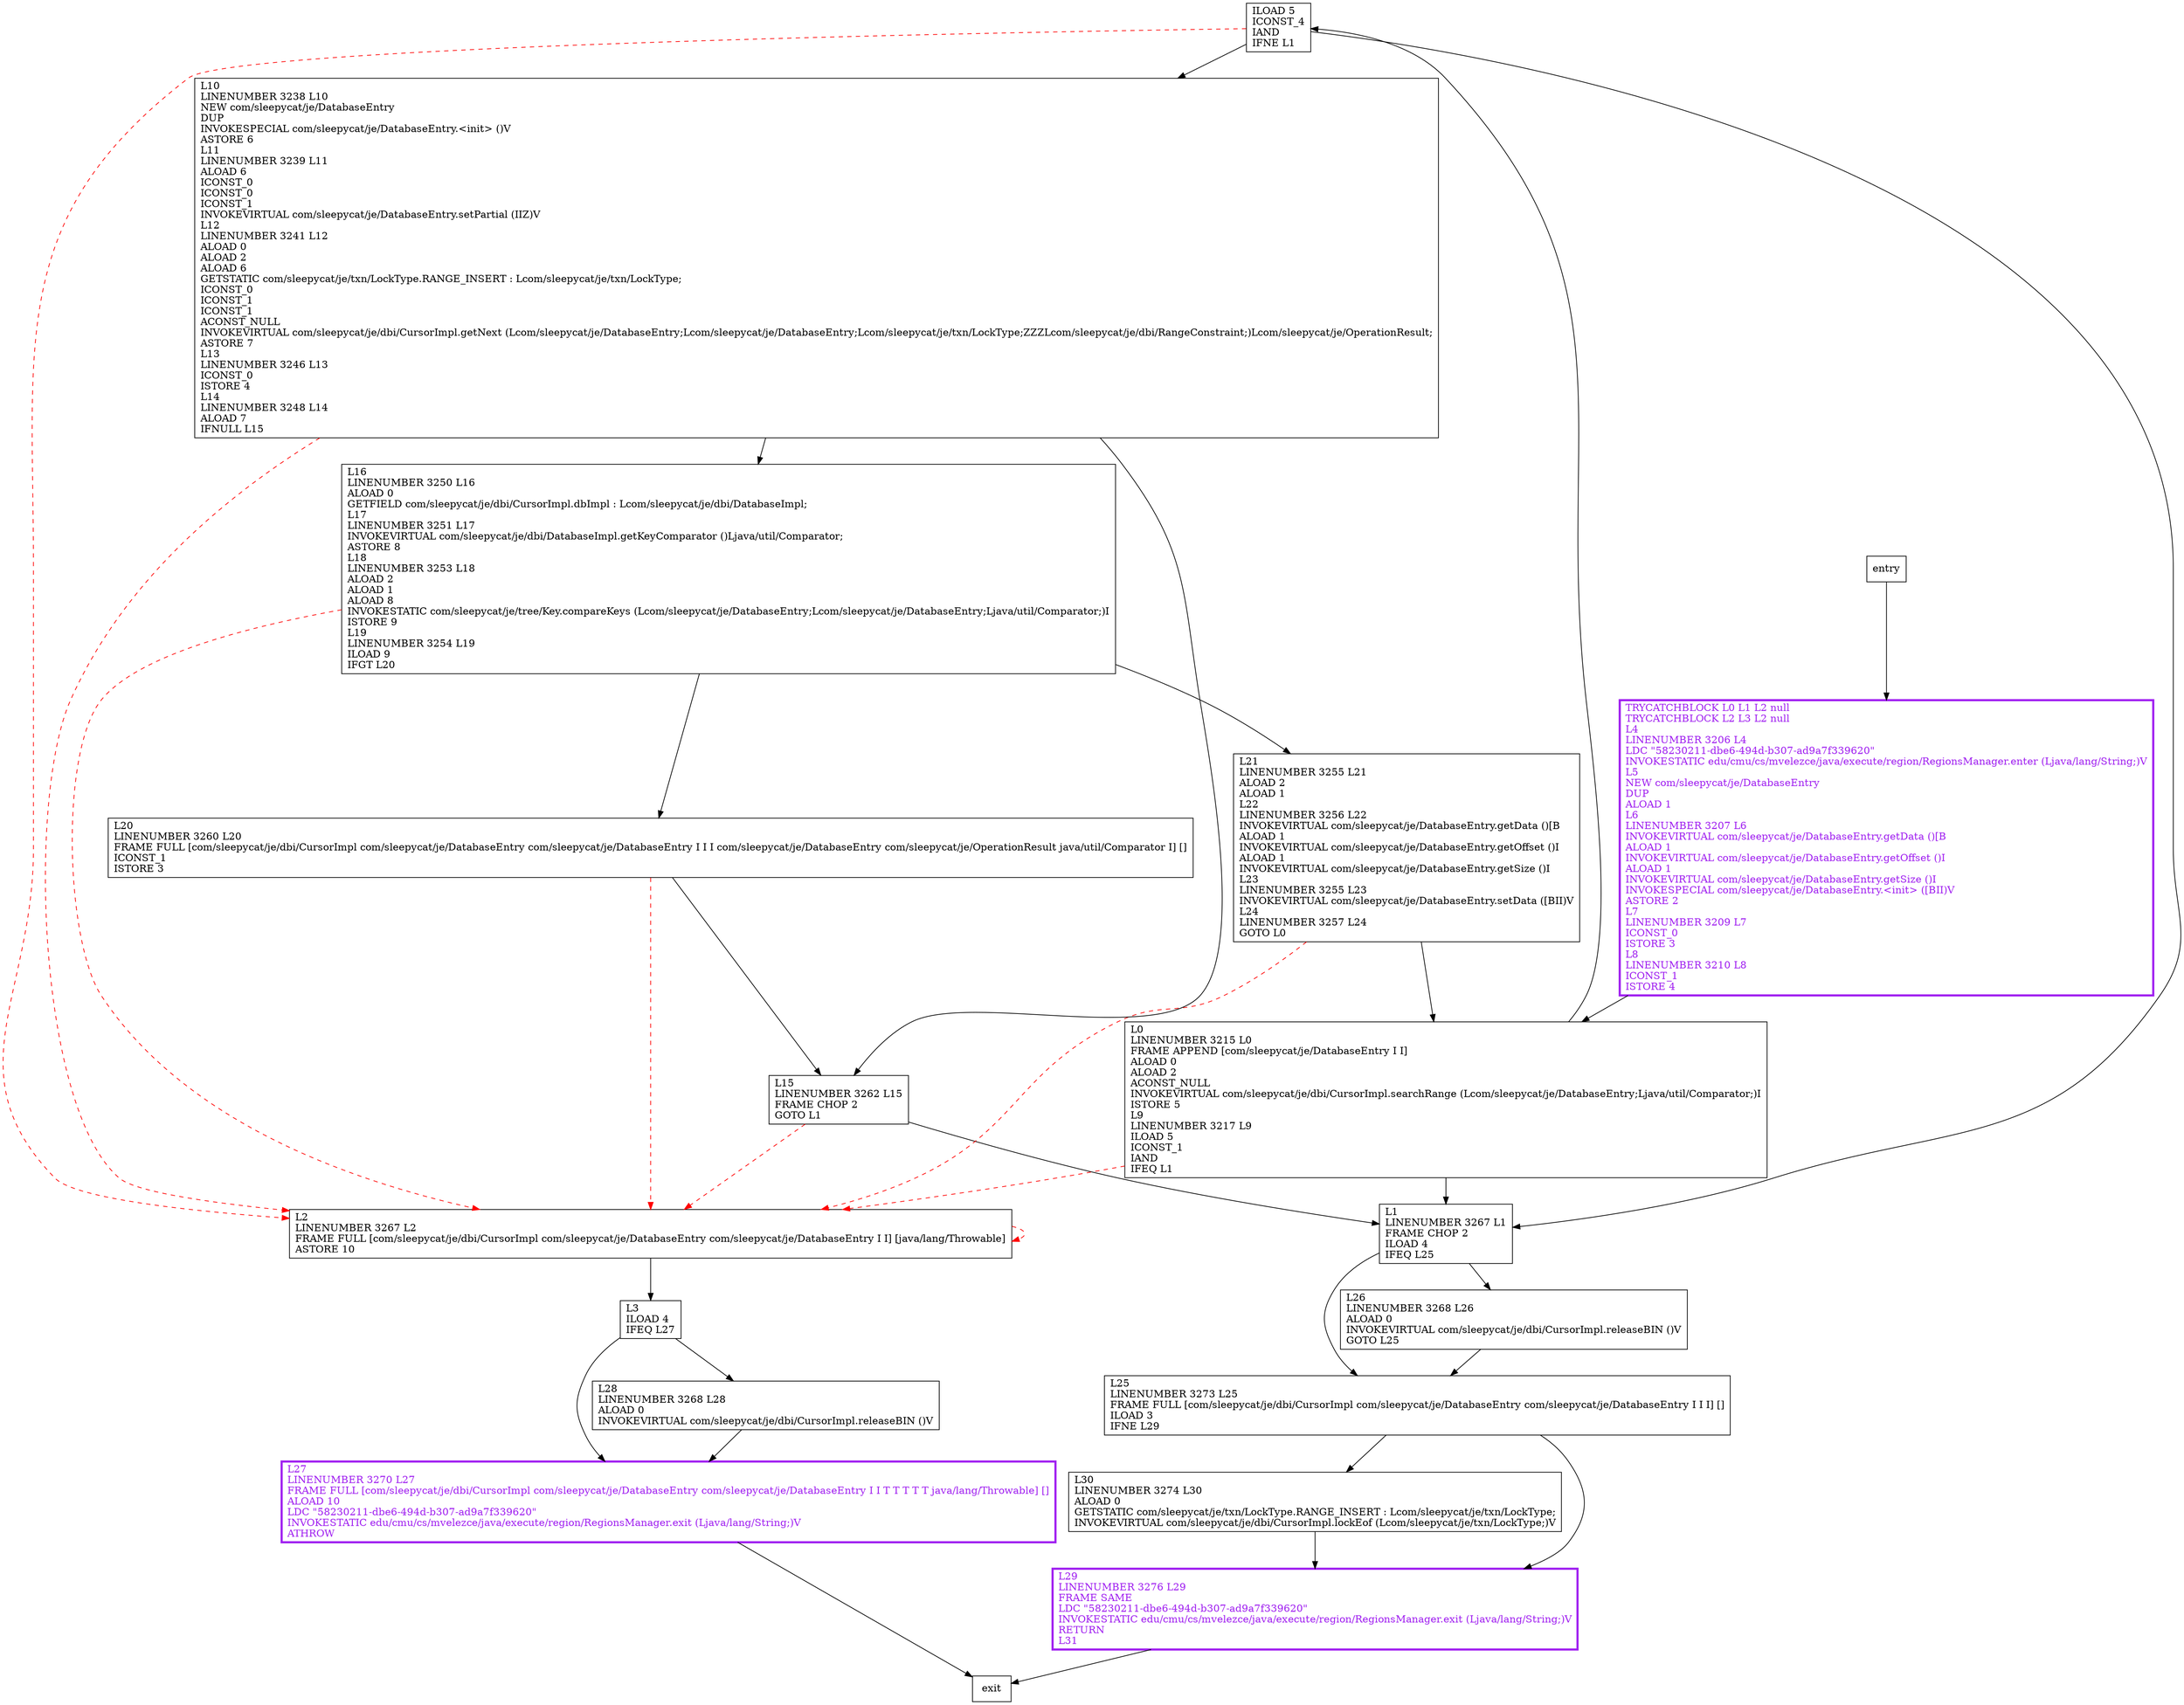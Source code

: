 digraph lockNextKeyForInsert {
node [shape=record];
642802298 [label="L15\lLINENUMBER 3262 L15\lFRAME CHOP 2\lGOTO L1\l"];
370040172 [label="L16\lLINENUMBER 3250 L16\lALOAD 0\lGETFIELD com/sleepycat/je/dbi/CursorImpl.dbImpl : Lcom/sleepycat/je/dbi/DatabaseImpl;\lL17\lLINENUMBER 3251 L17\lINVOKEVIRTUAL com/sleepycat/je/dbi/DatabaseImpl.getKeyComparator ()Ljava/util/Comparator;\lASTORE 8\lL18\lLINENUMBER 3253 L18\lALOAD 2\lALOAD 1\lALOAD 8\lINVOKESTATIC com/sleepycat/je/tree/Key.compareKeys (Lcom/sleepycat/je/DatabaseEntry;Lcom/sleepycat/je/DatabaseEntry;Ljava/util/Comparator;)I\lISTORE 9\lL19\lLINENUMBER 3254 L19\lILOAD 9\lIFGT L20\l"];
651507533 [label="L21\lLINENUMBER 3255 L21\lALOAD 2\lALOAD 1\lL22\lLINENUMBER 3256 L22\lINVOKEVIRTUAL com/sleepycat/je/DatabaseEntry.getData ()[B\lALOAD 1\lINVOKEVIRTUAL com/sleepycat/je/DatabaseEntry.getOffset ()I\lALOAD 1\lINVOKEVIRTUAL com/sleepycat/je/DatabaseEntry.getSize ()I\lL23\lLINENUMBER 3255 L23\lINVOKEVIRTUAL com/sleepycat/je/DatabaseEntry.setData ([BII)V\lL24\lLINENUMBER 3257 L24\lGOTO L0\l"];
1786818256 [label="TRYCATCHBLOCK L0 L1 L2 null\lTRYCATCHBLOCK L2 L3 L2 null\lL4\lLINENUMBER 3206 L4\lLDC \"58230211-dbe6-494d-b307-ad9a7f339620\"\lINVOKESTATIC edu/cmu/cs/mvelezce/java/execute/region/RegionsManager.enter (Ljava/lang/String;)V\lL5\lNEW com/sleepycat/je/DatabaseEntry\lDUP\lALOAD 1\lL6\lLINENUMBER 3207 L6\lINVOKEVIRTUAL com/sleepycat/je/DatabaseEntry.getData ()[B\lALOAD 1\lINVOKEVIRTUAL com/sleepycat/je/DatabaseEntry.getOffset ()I\lALOAD 1\lINVOKEVIRTUAL com/sleepycat/je/DatabaseEntry.getSize ()I\lINVOKESPECIAL com/sleepycat/je/DatabaseEntry.\<init\> ([BII)V\lASTORE 2\lL7\lLINENUMBER 3209 L7\lICONST_0\lISTORE 3\lL8\lLINENUMBER 3210 L8\lICONST_1\lISTORE 4\l"];
1260080132 [label="L2\lLINENUMBER 3267 L2\lFRAME FULL [com/sleepycat/je/dbi/CursorImpl com/sleepycat/je/DatabaseEntry com/sleepycat/je/DatabaseEntry I I] [java/lang/Throwable]\lASTORE 10\l"];
211013872 [label="L28\lLINENUMBER 3268 L28\lALOAD 0\lINVOKEVIRTUAL com/sleepycat/je/dbi/CursorImpl.releaseBIN ()V\l"];
604147097 [label="L3\lILOAD 4\lIFEQ L27\l"];
46152585 [label="L29\lLINENUMBER 3276 L29\lFRAME SAME\lLDC \"58230211-dbe6-494d-b307-ad9a7f339620\"\lINVOKESTATIC edu/cmu/cs/mvelezce/java/execute/region/RegionsManager.exit (Ljava/lang/String;)V\lRETURN\lL31\l"];
514576320 [label="L30\lLINENUMBER 3274 L30\lALOAD 0\lGETSTATIC com/sleepycat/je/txn/LockType.RANGE_INSERT : Lcom/sleepycat/je/txn/LockType;\lINVOKEVIRTUAL com/sleepycat/je/dbi/CursorImpl.lockEof (Lcom/sleepycat/je/txn/LockType;)V\l"];
819391331 [label="L1\lLINENUMBER 3267 L1\lFRAME CHOP 2\lILOAD 4\lIFEQ L25\l"];
1117048233 [label="L20\lLINENUMBER 3260 L20\lFRAME FULL [com/sleepycat/je/dbi/CursorImpl com/sleepycat/je/DatabaseEntry com/sleepycat/je/DatabaseEntry I I I com/sleepycat/je/DatabaseEntry com/sleepycat/je/OperationResult java/util/Comparator I] []\lICONST_1\lISTORE 3\l"];
926573557 [label="L10\lLINENUMBER 3238 L10\lNEW com/sleepycat/je/DatabaseEntry\lDUP\lINVOKESPECIAL com/sleepycat/je/DatabaseEntry.\<init\> ()V\lASTORE 6\lL11\lLINENUMBER 3239 L11\lALOAD 6\lICONST_0\lICONST_0\lICONST_1\lINVOKEVIRTUAL com/sleepycat/je/DatabaseEntry.setPartial (IIZ)V\lL12\lLINENUMBER 3241 L12\lALOAD 0\lALOAD 2\lALOAD 6\lGETSTATIC com/sleepycat/je/txn/LockType.RANGE_INSERT : Lcom/sleepycat/je/txn/LockType;\lICONST_0\lICONST_1\lICONST_1\lACONST_NULL\lINVOKEVIRTUAL com/sleepycat/je/dbi/CursorImpl.getNext (Lcom/sleepycat/je/DatabaseEntry;Lcom/sleepycat/je/DatabaseEntry;Lcom/sleepycat/je/txn/LockType;ZZZLcom/sleepycat/je/dbi/RangeConstraint;)Lcom/sleepycat/je/OperationResult;\lASTORE 7\lL13\lLINENUMBER 3246 L13\lICONST_0\lISTORE 4\lL14\lLINENUMBER 3248 L14\lALOAD 7\lIFNULL L15\l"];
1745792334 [label="L27\lLINENUMBER 3270 L27\lFRAME FULL [com/sleepycat/je/dbi/CursorImpl com/sleepycat/je/DatabaseEntry com/sleepycat/je/DatabaseEntry I I T T T T T java/lang/Throwable] []\lALOAD 10\lLDC \"58230211-dbe6-494d-b307-ad9a7f339620\"\lINVOKESTATIC edu/cmu/cs/mvelezce/java/execute/region/RegionsManager.exit (Ljava/lang/String;)V\lATHROW\l"];
816843635 [label="ILOAD 5\lICONST_4\lIAND\lIFNE L1\l"];
66314396 [label="L25\lLINENUMBER 3273 L25\lFRAME FULL [com/sleepycat/je/dbi/CursorImpl com/sleepycat/je/DatabaseEntry com/sleepycat/je/DatabaseEntry I I I] []\lILOAD 3\lIFNE L29\l"];
1743922227 [label="L26\lLINENUMBER 3268 L26\lALOAD 0\lINVOKEVIRTUAL com/sleepycat/je/dbi/CursorImpl.releaseBIN ()V\lGOTO L25\l"];
310432974 [label="L0\lLINENUMBER 3215 L0\lFRAME APPEND [com/sleepycat/je/DatabaseEntry I I]\lALOAD 0\lALOAD 2\lACONST_NULL\lINVOKEVIRTUAL com/sleepycat/je/dbi/CursorImpl.searchRange (Lcom/sleepycat/je/DatabaseEntry;Ljava/util/Comparator;)I\lISTORE 5\lL9\lLINENUMBER 3217 L9\lILOAD 5\lICONST_1\lIAND\lIFEQ L1\l"];
entry;
exit;
642802298 -> 819391331
642802298 -> 1260080132 [style=dashed, color=red]
370040172 -> 1117048233
370040172 -> 651507533
370040172 -> 1260080132 [style=dashed, color=red]
651507533 -> 1260080132 [style=dashed, color=red]
651507533 -> 310432974
1786818256 -> 310432974
1260080132 -> 1260080132 [style=dashed, color=red]
1260080132 -> 604147097
211013872 -> 1745792334
604147097 -> 1745792334
604147097 -> 211013872
46152585 -> exit
514576320 -> 46152585
819391331 -> 66314396
819391331 -> 1743922227
entry -> 1786818256
1117048233 -> 642802298
1117048233 -> 1260080132 [style=dashed, color=red]
926573557 -> 642802298
926573557 -> 370040172
926573557 -> 1260080132 [style=dashed, color=red]
1745792334 -> exit
816843635 -> 819391331
816843635 -> 926573557
816843635 -> 1260080132 [style=dashed, color=red]
66314396 -> 46152585
66314396 -> 514576320
1743922227 -> 66314396
310432974 -> 819391331
310432974 -> 816843635
310432974 -> 1260080132 [style=dashed, color=red]
1745792334[fontcolor="purple", penwidth=3, color="purple"];
1786818256[fontcolor="purple", penwidth=3, color="purple"];
46152585[fontcolor="purple", penwidth=3, color="purple"];
}
